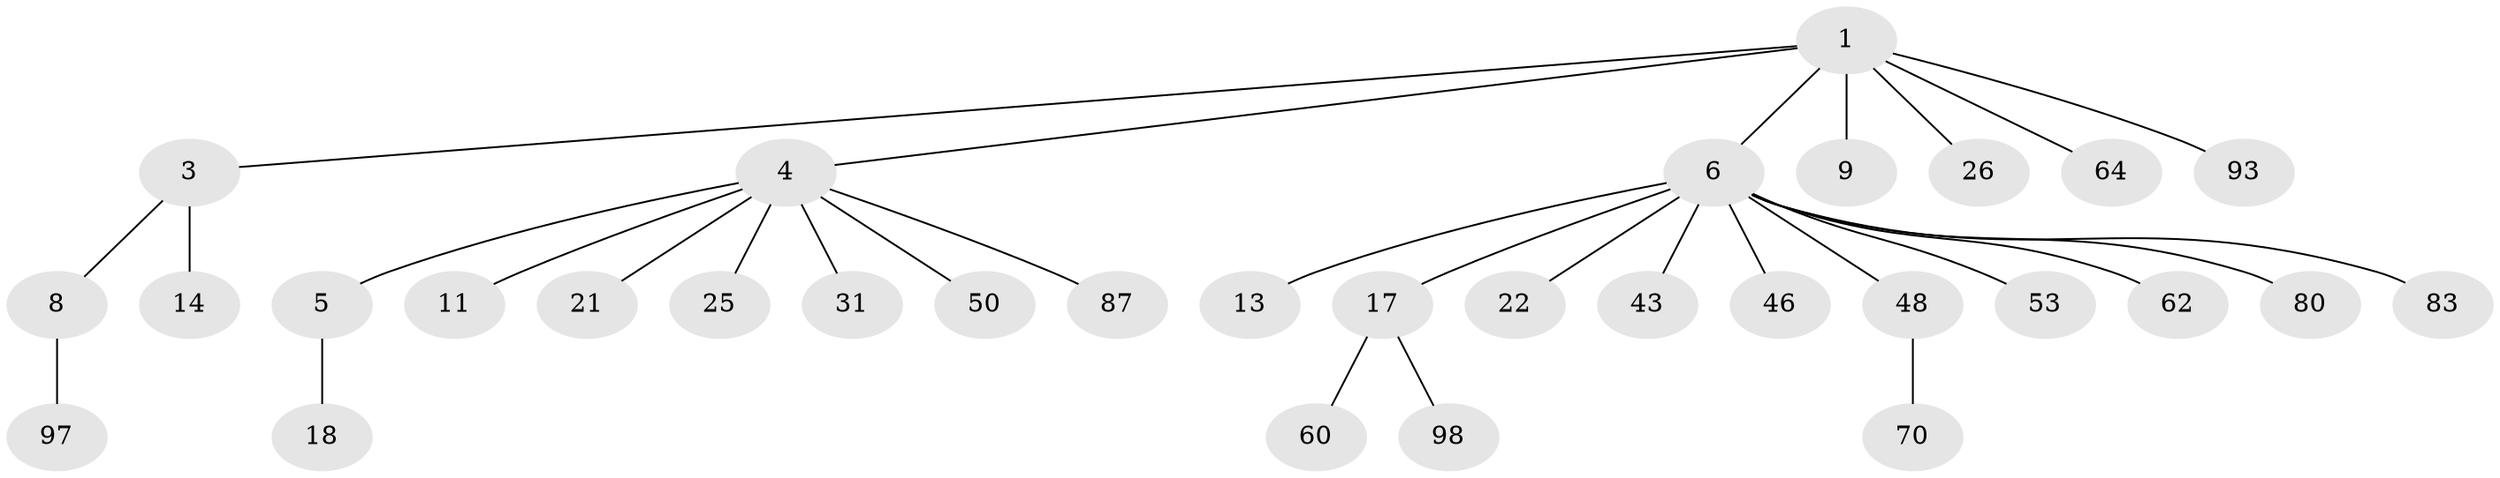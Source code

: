 // original degree distribution, {6: 0.037383177570093455, 4: 0.037383177570093455, 3: 0.12149532710280374, 5: 0.028037383177570093, 1: 0.4953271028037383, 7: 0.009345794392523364, 2: 0.27102803738317754}
// Generated by graph-tools (version 1.1) at 2025/19/03/04/25 18:19:19]
// undirected, 32 vertices, 31 edges
graph export_dot {
graph [start="1"]
  node [color=gray90,style=filled];
  1 [super="+2+58+51+86"];
  3 [super="+56"];
  4 [super="+7+28+12+37"];
  5 [super="+42"];
  6 [super="+10+32+15"];
  8 [super="+47+23"];
  9;
  11;
  13 [super="+24"];
  14 [super="+71"];
  17 [super="+27+35"];
  18 [super="+59+49"];
  21;
  22 [super="+39+30"];
  25 [super="+74"];
  26 [super="+73+67"];
  31 [super="+92+55+33"];
  43;
  46 [super="+89"];
  48 [super="+54"];
  50 [super="+105+91+82+57"];
  53 [super="+90"];
  60;
  62 [super="+106"];
  64;
  70;
  80;
  83 [super="+103"];
  87;
  93;
  97;
  98;
  1 -- 9;
  1 -- 64;
  1 -- 3;
  1 -- 4;
  1 -- 6;
  1 -- 26;
  1 -- 93;
  3 -- 8;
  3 -- 14;
  4 -- 5;
  4 -- 50;
  4 -- 87;
  4 -- 11;
  4 -- 31;
  4 -- 25;
  4 -- 21;
  5 -- 18;
  6 -- 43;
  6 -- 13;
  6 -- 46;
  6 -- 48;
  6 -- 80;
  6 -- 83;
  6 -- 53;
  6 -- 62;
  6 -- 17;
  6 -- 22;
  8 -- 97;
  17 -- 98;
  17 -- 60;
  48 -- 70;
}
